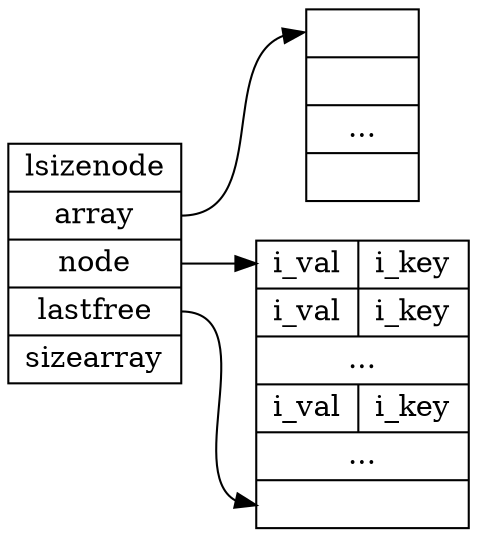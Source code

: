 digraph Table
{
rankdir = LR;
node[shape = record];

table[label = "lsizenode | <array> array | <hash> node | <lastfree> lastfree | sizearray"];

array[label = "<head> | | ... |"];

hash[label = "{<head> i_val | i_key } | { i_val | i_key } | ... | { i_val | i_key } | ... | <tail>"];

table:array -> array:head;
table:hash -> hash:head;
table:lastfree -> hash:tail;
}

